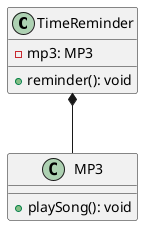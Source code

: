 @startuml
class TimeReminder {
  -mp3: MP3
  +reminder(): void
}

class MP3 {
  +playSong(): void
}

TimeReminder *-- MP3
@enduml

@startuml
class TimeReminder {
  {static} -CALENDAR: Calendar
  -mp3: MP3
  -reminderTime: int
  +reminder(): void
}

class MP3 {
  +playSong(): void
}

MP3 <-- TimeReminder
@enduml

@startuml
class TimeReminder {
  -mp3: MP3
  -timeProvider: TimeProvider
  +setTimeProvider(TimeProvider timeProvider): void
  +reminder(): void
}

class MP3 {
  +playSong(): void
}

interface TimeProvider {
  +setHours(int hours): void
  +getTime(): int
}

class RealTimeProvider {
  -calendar: Calendar
  +setHours(int hours): void
  +getTime(): int
}

class FakeTimeProvider {
  -calendar: Calendar
  +setHours(int hours): void
  +getTime(): int
}

MP3 <-- TimeReminder
TimeReminder --> TimeProvider
TimeProvider <|.. RealTimeProvider
TimeProvider <|.. FakeTimeProvider
@enduml